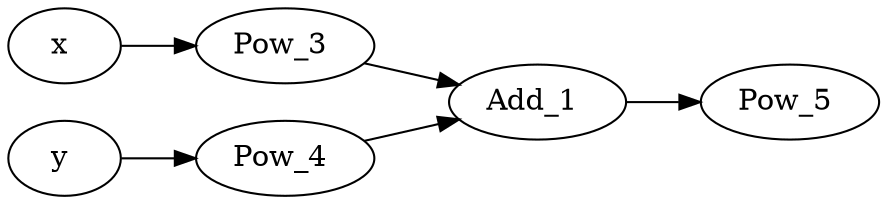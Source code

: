digraph scalarflow {
rankdir="LR"
x [label="x "]
y [label="y "]
Pow_3 [label="Pow_3 "]
Pow_4 [label="Pow_4 "]
Add_1 [label="Add_1 "]
Pow_5 [label="Pow_5 "]
   x -> Pow_3
   y -> Pow_4
   Pow_3 -> Add_1
   Pow_4 -> Add_1
   Add_1 -> Pow_5
}
